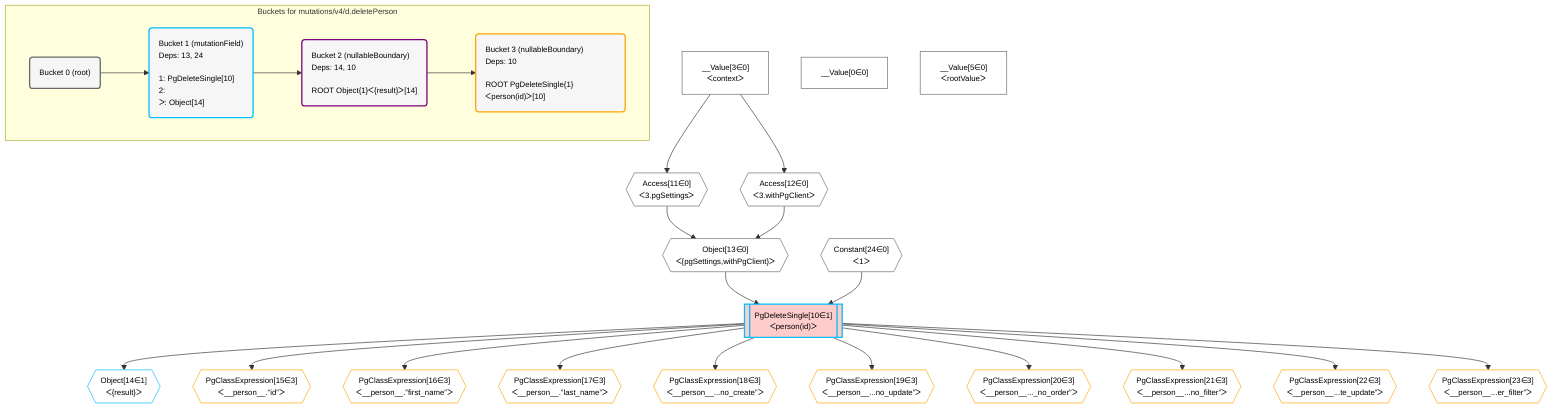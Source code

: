 %%{init: {'themeVariables': { 'fontSize': '12px'}}}%%
graph TD
    classDef path fill:#eee,stroke:#000,color:#000
    classDef plan fill:#fff,stroke-width:1px,color:#000
    classDef itemplan fill:#fff,stroke-width:2px,color:#000
    classDef unbatchedplan fill:#dff,stroke-width:1px,color:#000
    classDef sideeffectplan fill:#fcc,stroke-width:2px,color:#000
    classDef bucket fill:#f6f6f6,color:#000,stroke-width:2px,text-align:left


    %% plan dependencies
    Object13{{"Object[13∈0]<br />ᐸ{pgSettings,withPgClient}ᐳ"}}:::plan
    Access11{{"Access[11∈0]<br />ᐸ3.pgSettingsᐳ"}}:::plan
    Access12{{"Access[12∈0]<br />ᐸ3.withPgClientᐳ"}}:::plan
    Access11 & Access12 --> Object13
    __Value3["__Value[3∈0]<br />ᐸcontextᐳ"]:::plan
    __Value3 --> Access11
    __Value3 --> Access12
    __Value0["__Value[0∈0]"]:::plan
    __Value5["__Value[5∈0]<br />ᐸrootValueᐳ"]:::plan
    Constant24{{"Constant[24∈0]<br />ᐸ1ᐳ"}}:::plan
    PgDeleteSingle10[["PgDeleteSingle[10∈1]<br />ᐸperson(id)ᐳ"]]:::sideeffectplan
    Object13 & Constant24 --> PgDeleteSingle10
    Object14{{"Object[14∈1]<br />ᐸ{result}ᐳ"}}:::plan
    PgDeleteSingle10 --> Object14
    PgClassExpression15{{"PgClassExpression[15∈3]<br />ᐸ__person__.”id”ᐳ"}}:::plan
    PgDeleteSingle10 --> PgClassExpression15
    PgClassExpression16{{"PgClassExpression[16∈3]<br />ᐸ__person__.”first_name”ᐳ"}}:::plan
    PgDeleteSingle10 --> PgClassExpression16
    PgClassExpression17{{"PgClassExpression[17∈3]<br />ᐸ__person__.”last_name”ᐳ"}}:::plan
    PgDeleteSingle10 --> PgClassExpression17
    PgClassExpression18{{"PgClassExpression[18∈3]<br />ᐸ__person__...no_create”ᐳ"}}:::plan
    PgDeleteSingle10 --> PgClassExpression18
    PgClassExpression19{{"PgClassExpression[19∈3]<br />ᐸ__person__...no_update”ᐳ"}}:::plan
    PgDeleteSingle10 --> PgClassExpression19
    PgClassExpression20{{"PgClassExpression[20∈3]<br />ᐸ__person__..._no_order”ᐳ"}}:::plan
    PgDeleteSingle10 --> PgClassExpression20
    PgClassExpression21{{"PgClassExpression[21∈3]<br />ᐸ__person__...no_filter”ᐳ"}}:::plan
    PgDeleteSingle10 --> PgClassExpression21
    PgClassExpression22{{"PgClassExpression[22∈3]<br />ᐸ__person__...te_update”ᐳ"}}:::plan
    PgDeleteSingle10 --> PgClassExpression22
    PgClassExpression23{{"PgClassExpression[23∈3]<br />ᐸ__person__...er_filter”ᐳ"}}:::plan
    PgDeleteSingle10 --> PgClassExpression23

    %% define steps

    subgraph "Buckets for mutations/v4/d.deletePerson"
    Bucket0("Bucket 0 (root)"):::bucket
    classDef bucket0 stroke:#696969
    class Bucket0,__Value0,__Value3,__Value5,Access11,Access12,Object13,Constant24 bucket0
    Bucket1("Bucket 1 (mutationField)<br />Deps: 13, 24<br /><br />1: PgDeleteSingle[10]<br />2: <br />ᐳ: Object[14]"):::bucket
    classDef bucket1 stroke:#00bfff
    class Bucket1,PgDeleteSingle10,Object14 bucket1
    Bucket2("Bucket 2 (nullableBoundary)<br />Deps: 14, 10<br /><br />ROOT Object{1}ᐸ{result}ᐳ[14]"):::bucket
    classDef bucket2 stroke:#7f007f
    class Bucket2 bucket2
    Bucket3("Bucket 3 (nullableBoundary)<br />Deps: 10<br /><br />ROOT PgDeleteSingle{1}ᐸperson(id)ᐳ[10]"):::bucket
    classDef bucket3 stroke:#ffa500
    class Bucket3,PgClassExpression15,PgClassExpression16,PgClassExpression17,PgClassExpression18,PgClassExpression19,PgClassExpression20,PgClassExpression21,PgClassExpression22,PgClassExpression23 bucket3
    Bucket0 --> Bucket1
    Bucket1 --> Bucket2
    Bucket2 --> Bucket3
    end